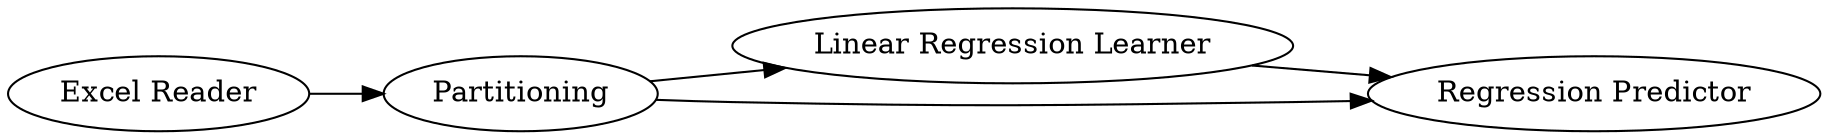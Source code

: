 digraph {
	2 -> 3
	3 -> 4
	2 -> 4
	1 -> 2
	1 [label="Excel Reader"]
	4 [label="Regression Predictor"]
	3 [label="Linear Regression Learner"]
	2 [label=Partitioning]
	rankdir=LR
}
